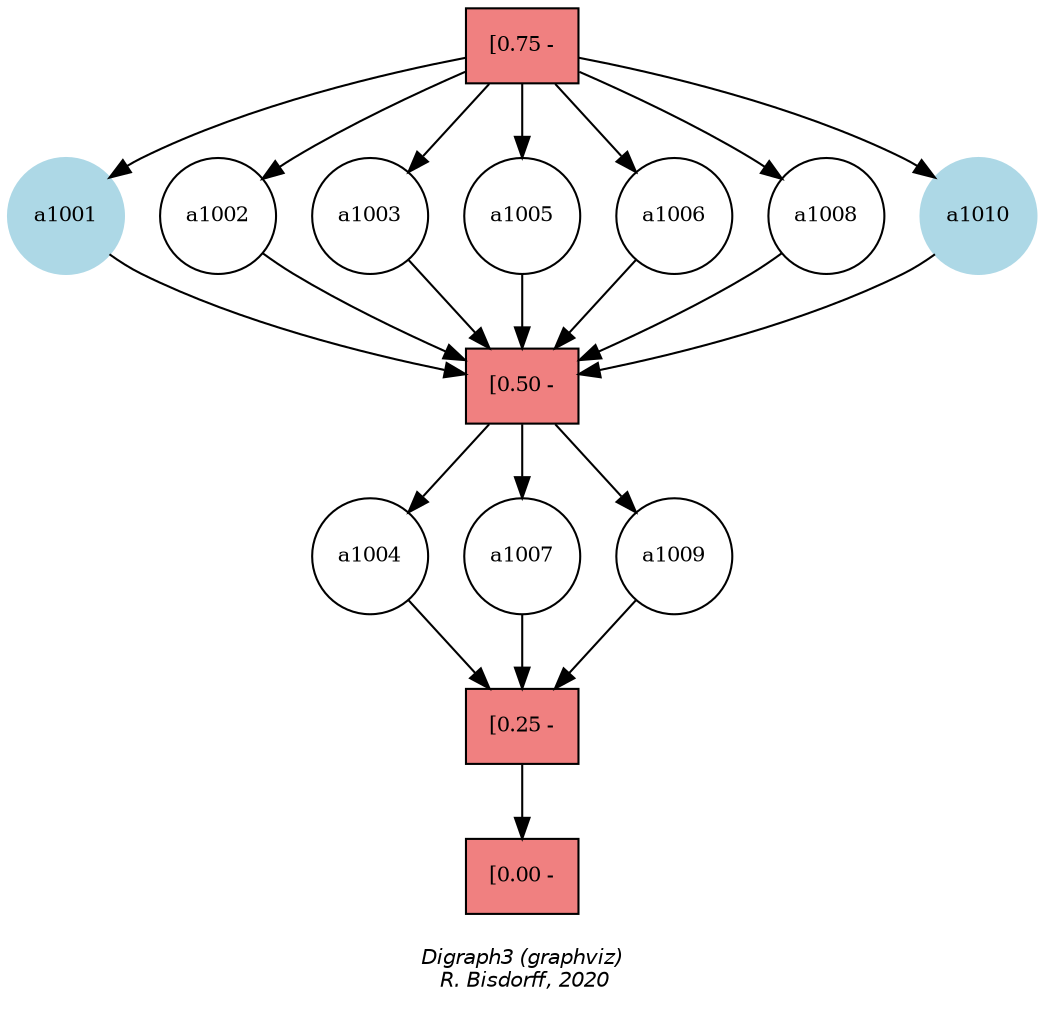 digraph G {
graph [ ordering = out, fontname = "Helvetica-Oblique",
 fontsize = 12,
 label = "\nDigraph3 (graphviz)\n R. Bisdorff, 2020", size="7,7",fontsize=10];
m4 [shape = "box", fillcolor=lightcoral, style=filled, label = "[0.75 -", fontsize=10];
a1001 [shape = "circle", label = "a1001", fontsize=10, style = "filled", color = lightblue];
a1002 [shape = "circle", label = "a1002", fontsize=10];
a1003 [shape = "circle", label = "a1003", fontsize=10];
a1005 [shape = "circle", label = "a1005", fontsize=10];
a1006 [shape = "circle", label = "a1006", fontsize=10];
a1008 [shape = "circle", label = "a1008", fontsize=10];
a1010 [shape = "circle", label = "a1010", fontsize=10, style = "filled", color = lightblue];
m3 [shape = "box", fillcolor=lightcoral, style=filled, label = "[0.50 -", fontsize=10];
a1004 [shape = "circle", label = "a1004", fontsize=10];
a1007 [shape = "circle", label = "a1007", fontsize=10];
a1009 [shape = "circle", label = "a1009", fontsize=10];
m2 [shape = "box", fillcolor=lightcoral, style=filled, label = "[0.25 -", fontsize=10];
m1 [shape = "box", fillcolor=lightcoral, style=filled, label = "[0.00 -", fontsize=10];
m1 [shape = "box", fillcolor=lightcoral, style=filled, label = "[0.00 -", fontsize=10];
{ rank = 6; a1005; }
{ rank = 5; m4; }
{ rank = 4; a1001; a1003; a1004; a1005; a1006; a1008; a1010; }
{ rank = 3; m3; }
{ rank = 2; a1002; a1006; a1007; a1009; }
{ rank = 1; m2; }
m4-> a1001 [style="setlinewidth(1)",color=black] ;
m4-> a1002 [style="setlinewidth(1)",color=black] ;
m4-> a1003 [style="setlinewidth(1)",color=black] ;
m4-> a1005 [style="setlinewidth(1)",color=black] ;
m4-> a1006 [style="setlinewidth(1)",color=black] ;
m4-> a1008 [style="setlinewidth(1)",color=black] ;
m4-> a1010 [style="setlinewidth(1)",color=black] ;
a1001-> m3 [style="setlinewidth(1)",color=black] ;
a1002-> m3 [style="setlinewidth(1)",color=black] ;
a1003-> m3 [style="setlinewidth(1)",color=black] ;
a1005-> m3 [style="setlinewidth(1)",color=black] ;
a1006-> m3 [style="setlinewidth(1)",color=black] ;
a1008-> m3 [style="setlinewidth(1)",color=black] ;
a1010-> m3 [style="setlinewidth(1)",color=black] ;
m3-> a1004 [style="setlinewidth(1)",color=black] ;
m3-> a1007 [style="setlinewidth(1)",color=black] ;
m3-> a1009 [style="setlinewidth(1)",color=black] ;
a1004-> m2 [style="setlinewidth(1)",color=black] ;
a1007-> m2 [style="setlinewidth(1)",color=black] ;
a1009-> m2 [style="setlinewidth(1)",color=black] ;
m2-> m1 [style="setlinewidth(1)",color=black] ;
}
 
